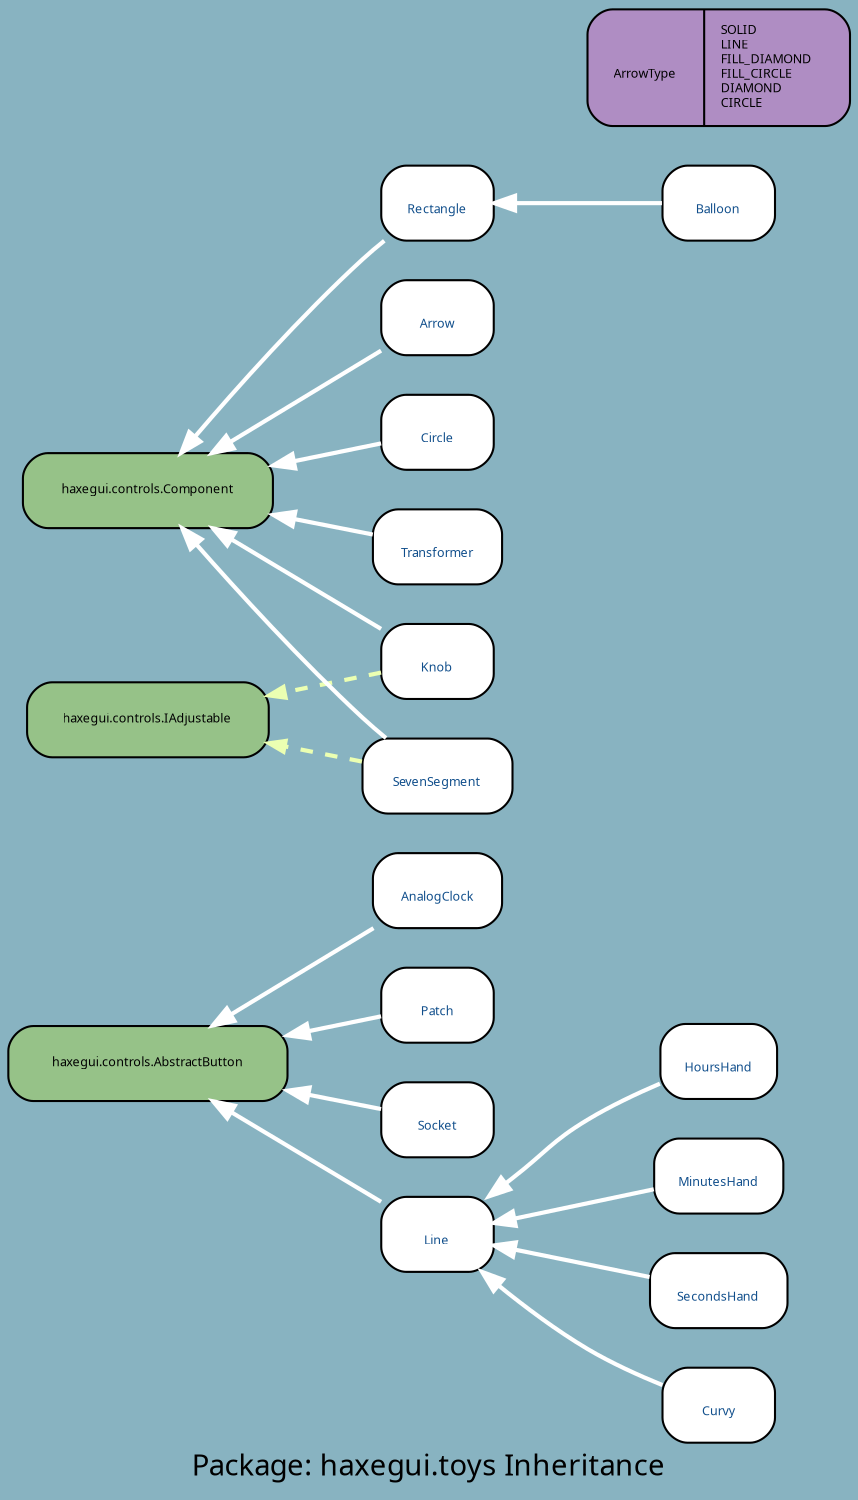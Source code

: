 digraph uml {
	graph [label="Package: haxegui.toys Inheritance", ratio=compress, rankdir=RL, smoothing=avg_dist, overlap=compress, packMode="graph", labelloc=c, fontname="DejaVu Sans Condenesed", fontsize=14, bgcolor="#88B3C1", fontcolor=black];
	node [label="\N", style="rounded,filled", fillcolor="#96c288", fontcolor="#104E8B", fontname="FFF Harmony", fontsize=6, shape=record, color=black];
	edge [fontname=Sans, fontsize=8, minlen="1.2", color=black, fontcolor=black];
	graph [lp="204,12",
		bb="0,0,408,702"];
	"haxegui.toys.Line" [label="{\nLine}", fillcolor=white, URL="../types/haxegui/toys/Line.html", tooltip="\nLine", portPos=w, pos="208,124", rects="181,106,235,142", width="0.75", height="0.50"];
	"haxegui.controls.AbstractButton" [fontcolor=black, pos="68,205", rects="1,187,136,223", width="1.86", height="0.50"];
	"haxegui.toys.HoursHand" [label="{\nHoursHand}", fillcolor=white, URL="../types/haxegui/toys/HoursHand.html", tooltip="\nHoursHand", portPos=w, pos="344,205", rects="316,187,373,223", width="0.78", height="0.50"];
	"haxegui.toys.MinutesHand" [label="{\nMinutesHand}", fillcolor=white, URL="../types/haxegui/toys/MinutesHand.html", tooltip="\nMinutesHand", portPos=w, pos="344,151", rects="313,133,376,169", width="0.86", height="0.50"];
	"haxegui.toys.SecondsHand" [label="{\nSecondsHand}", fillcolor=white, URL="../types/haxegui/toys/SecondsHand.html", tooltip="\nSecondsHand", portPos=w, pos="344,97", rects="311,79,377,115", width="0.92", height="0.50"];
	"haxegui.toys.AnalogClock" [label="{\nAnalogClock}", fillcolor=white, URL="../types/haxegui/toys/AnalogClock.html", tooltip="\nAnalogClock", portPos=w, pos="208,286", rects="177,268,239,304", width="0.86", height="0.50"];
	"haxegui.toys.Patch" [label="{\nPatch}", fillcolor=white, URL="../types/haxegui/toys/Patch.html", tooltip="\nPatch", portPos=w, pos="208,232", rects="181,214,235,250", width="0.75", height="0.50"];
	"haxegui.toys.Knob" [label="{\nKnob}", fillcolor=white, URL="../types/haxegui/toys/Knob.html", tooltip="\nKnob", portPos=w, pos="208,394", rects="181,376,235,412", width="0.75", height="0.50"];
	"haxegui.controls.Component" [fontcolor=black, pos="68,475", rects="8,457,128,493", width="1.67", height="0.50"];
	"haxegui.controls.IAdjustable" [fontcolor=black, pos="68,367", rects="10,349,127,385", width="1.61", height="0.50"];
	"haxegui.toys.Circle" [label="{\nCircle}", fillcolor=white, URL="../types/haxegui/toys/Circle.html", tooltip="\nCircle", portPos=w, pos="208,502", rects="181,484,235,520", width="0.75", height="0.50"];
	"haxegui.toys.Transformer" [label="{\nTransformer}", fillcolor=white, URL="../types/haxegui/toys/Transformer.html", tooltip="\nTransformer", portPos=w, pos="208,448", rects="177,430,240,466", width="0.86", height="0.50"];
	"haxegui.toys.SevenSegment" [label="{\nSevenSegment}", fillcolor=white, URL="../types/haxegui/toys/SevenSegment.html", tooltip="\nSevenSegment", portPos=w, pos="208,340", rects="172,322,244,358", width="1.00", height="0.50"];
	"haxegui.toys.Rectangle" [label="{\nRectangle}", fillcolor=white, URL="../types/haxegui/toys/Rectangle.html", tooltip="\nRectangle", portPos=w, pos="208,610", rects="181,592,235,628", width="0.75", height="0.50"];
	"haxegui.toys.ArrowType" [label="{\nArrowType|SOLID\lLINE\lFILL_DIAMOND\lFILL_CIRCLE\lDIAMOND\lCIRCLE\l}", fillcolor="#af8dc3", fontcolor=black, pos="344,674", rects="281,646,338,702 338,646,408,702", width="1.75", height="0.78"];
	"haxegui.toys.Arrow" [label="{\nArrow}", fillcolor=white, URL="../types/haxegui/toys/Arrow.html", tooltip="\nArrow", portPos=w, pos="208,556", rects="181,538,235,574", width="0.75", height="0.50"];
	"haxegui.toys.Socket" [label="{\nSocket}", fillcolor=white, URL="../types/haxegui/toys/Socket.html", tooltip="\nSocket", portPos=w, pos="208,178", rects="181,160,235,196", width="0.75", height="0.50"];
	"haxegui.toys.Curvy" [label="{\nCurvy}", fillcolor=white, URL="../types/haxegui/toys/Curvy.html", tooltip="\nCurvy", portPos=w, pos="344,43", rects="317,25,371,61", width="0.75", height="0.50"];
	"haxegui.toys.Balloon" [label="{\nBalloon}", fillcolor=white, URL="../types/haxegui/toys/Balloon.html", tooltip="\nBalloon", portPos=w, pos="344,610", rects="317,592,371,628", width="0.75", height="0.50"];
	"haxegui.toys.Line" -> "haxegui.controls.AbstractButton" [color=white, style=bold, arrowhead=normal, arrowsize="1.0", pos="e,99,187 181,140 160,152 131,169 108,182"];
	"haxegui.toys.HoursHand" -> "haxegui.toys.Line" [color=white, style=bold, arrowhead=normal, arrowsize="1.0", pos="e,232,142 316,195 304,191 291,185 280,178 279,178 259,163 240,148"];
	"haxegui.toys.MinutesHand" -> "haxegui.toys.Line" [color=white, style=bold, arrowhead=normal, arrowsize="1.0", pos="e,235,129 313,145 293,141 267,136 245,131"];
	"haxegui.toys.SecondsHand" -> "haxegui.toys.Line" [color=white, style=bold, arrowhead=normal, arrowsize="1.0", pos="e,235,119 311,104 290,108 266,113 245,117"];
	"haxegui.toys.AnalogClock" -> "haxegui.controls.AbstractButton" [color=white, style=bold, arrowhead=normal, arrowsize="1.0", pos="e,100,223 177,268 157,257 130,241 109,228"];
	"haxegui.toys.Patch" -> "haxegui.controls.AbstractButton" [color=white, style=bold, arrowhead=normal, arrowsize="1.0", pos="e,136,218 181,227 171,225 159,222 146,220"];
	"haxegui.toys.Knob" -> "haxegui.controls.Component" [color=white, style=bold, arrowhead=normal, arrowsize="1.0", pos="e,99,457 181,410 160,422 131,439 108,452"];
	"haxegui.toys.Knob" -> "haxegui.controls.IAdjustable" [color="#ebffb2", style="dashed, bold", arrowhead=normal, arrowsize="0.75", pos="e,127,379 181,389 168,386 151,383 135,380"];
	"haxegui.toys.Circle" -> "haxegui.controls.Component" [color=white, style=bold, arrowhead=normal, arrowsize="1.0", pos="e,128,487 181,497 169,495 154,491 138,489"];
	"haxegui.toys.Transformer" -> "haxegui.controls.Component" [color=white, style=bold, arrowhead=normal, arrowsize="1.0", pos="e,128,463 177,454 166,456 152,459 138,461"];
	"haxegui.toys.SevenSegment" -> "haxegui.controls.Component" [color=white, style=bold, arrowhead=normal, arrowsize="1.0", pos="e,84,457 182,358 179,361 175,364 172,367 143,393 111,427 91,449"];
	"haxegui.toys.SevenSegment" -> "haxegui.controls.IAdjustable" [color="#ebffb2", style="dashed, bold", arrowhead=normal, arrowsize="0.75", pos="e,127,356 172,347 160,350 147,352 134,355"];
	"haxegui.toys.Rectangle" -> "haxegui.controls.Component" [color=white, style=bold, arrowhead=normal, arrowsize="1.0", pos="e,84,493 182,592 179,589 175,586 172,583 142,556 111,523 91,500"];
	"haxegui.toys.Arrow" -> "haxegui.controls.Component" [color=white, style=bold, arrowhead=normal, arrowsize="1.0", pos="e,99,493 181,540 160,528 131,511 108,498"];
	"haxegui.toys.Socket" -> "haxegui.controls.AbstractButton" [color=white, style=bold, arrowhead=normal, arrowsize="1.0", pos="e,136,192 181,183 171,185 159,188 146,190"];
	"haxegui.toys.Curvy" -> "haxegui.toys.Line" [color=white, style=bold, arrowhead=normal, arrowsize="1.0", pos="e,229,106 317,53 305,57 291,63 280,70 265,78 250,90 237,100"];
	"haxegui.toys.Balloon" -> "haxegui.toys.Rectangle" [color=white, style=bold, arrowhead=normal, arrowsize="1.0", pos="e,235,610 317,610 296,610 268,610 245,610"];
}
